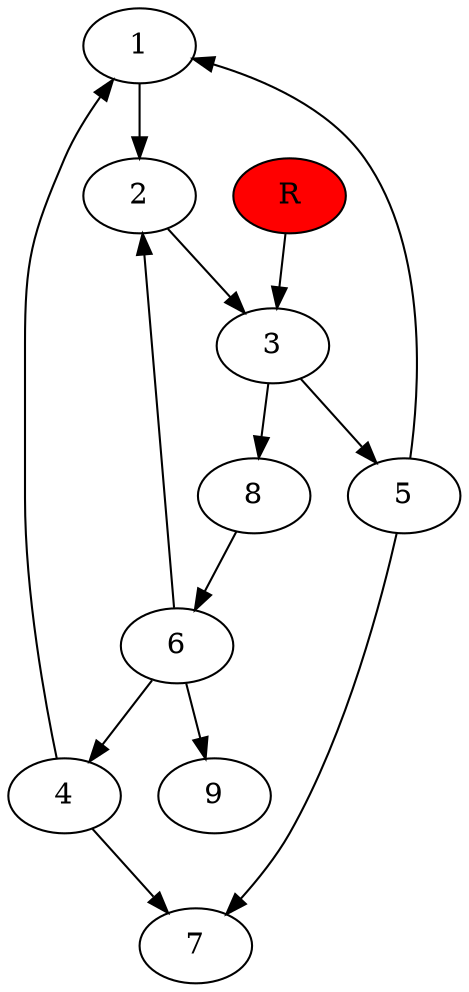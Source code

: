 digraph prb56287 {
	1
	2
	3
	4
	5
	6
	7
	8
	R [fillcolor="#ff0000" style=filled]
	1 -> 2
	2 -> 3
	3 -> 5
	3 -> 8
	4 -> 1
	4 -> 7
	5 -> 1
	5 -> 7
	6 -> 2
	6 -> 4
	6 -> 9
	8 -> 6
	R -> 3
}
